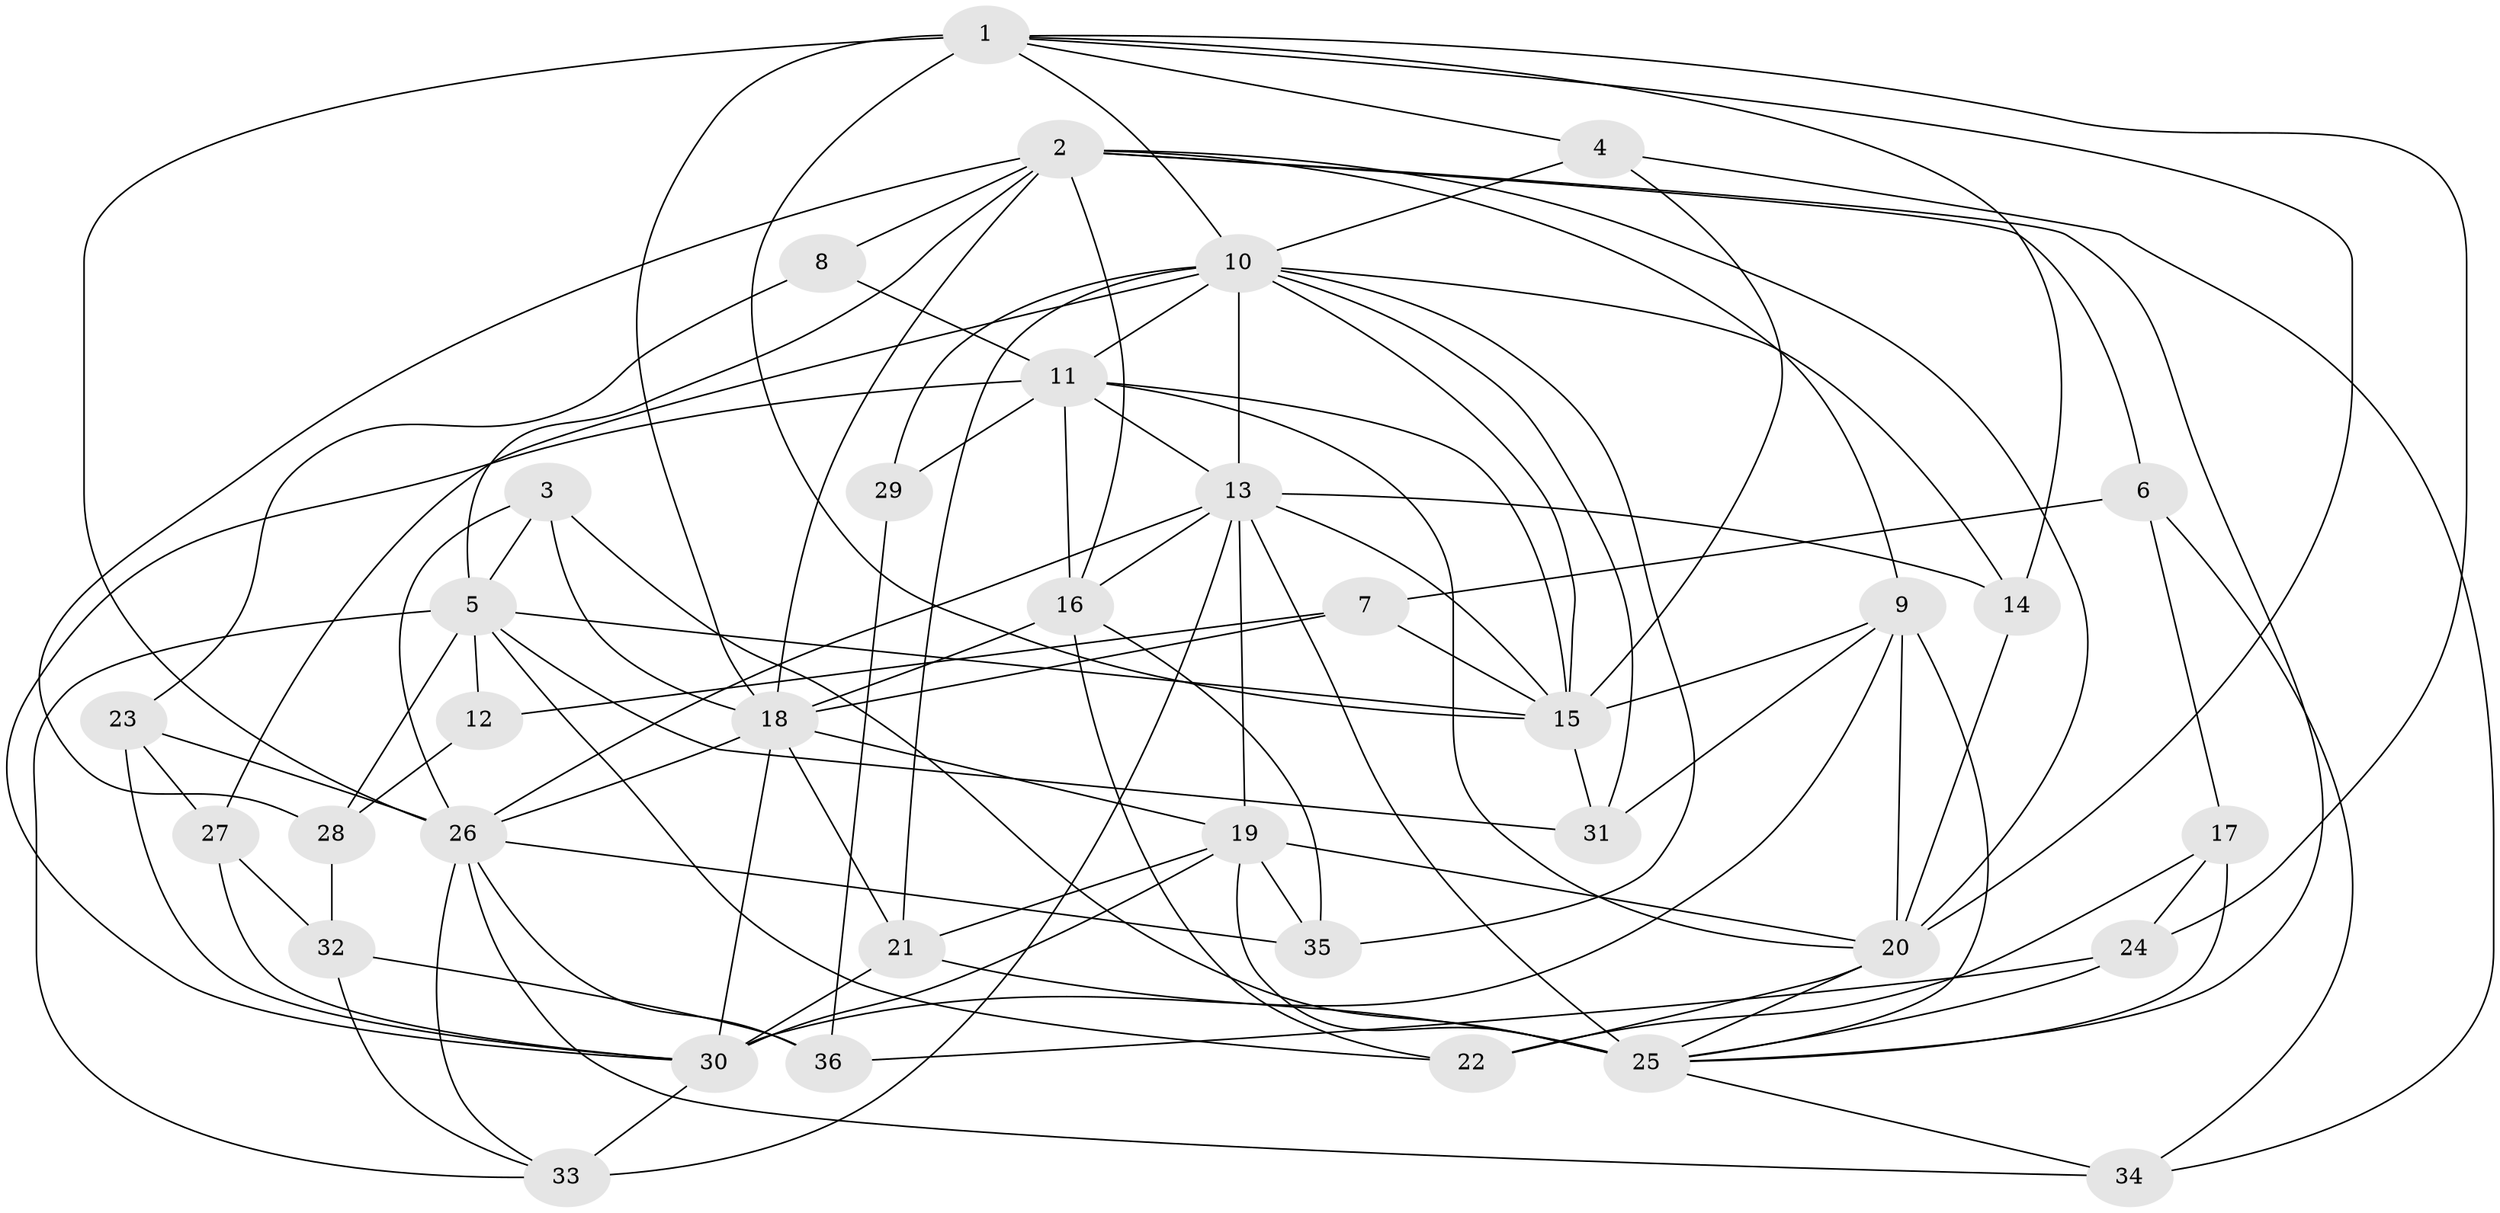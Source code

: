 // original degree distribution, {4: 1.0}
// Generated by graph-tools (version 1.1) at 2025/53/03/04/25 22:53:40]
// undirected, 36 vertices, 104 edges
graph export_dot {
  node [color=gray90,style=filled];
  1;
  2;
  3;
  4;
  5;
  6;
  7;
  8;
  9;
  10;
  11;
  12;
  13;
  14;
  15;
  16;
  17;
  18;
  19;
  20;
  21;
  22;
  23;
  24;
  25;
  26;
  27;
  28;
  29;
  30;
  31;
  32;
  33;
  34;
  35;
  36;
  1 -- 4 [weight=1.0];
  1 -- 10 [weight=1.0];
  1 -- 14 [weight=1.0];
  1 -- 15 [weight=1.0];
  1 -- 18 [weight=3.0];
  1 -- 20 [weight=2.0];
  1 -- 24 [weight=1.0];
  1 -- 26 [weight=2.0];
  2 -- 5 [weight=1.0];
  2 -- 6 [weight=1.0];
  2 -- 8 [weight=2.0];
  2 -- 9 [weight=1.0];
  2 -- 16 [weight=1.0];
  2 -- 18 [weight=1.0];
  2 -- 20 [weight=1.0];
  2 -- 25 [weight=1.0];
  2 -- 28 [weight=1.0];
  3 -- 5 [weight=2.0];
  3 -- 18 [weight=1.0];
  3 -- 25 [weight=2.0];
  3 -- 26 [weight=1.0];
  4 -- 10 [weight=1.0];
  4 -- 15 [weight=1.0];
  4 -- 34 [weight=1.0];
  5 -- 12 [weight=2.0];
  5 -- 15 [weight=1.0];
  5 -- 22 [weight=1.0];
  5 -- 28 [weight=1.0];
  5 -- 31 [weight=1.0];
  5 -- 33 [weight=1.0];
  6 -- 7 [weight=1.0];
  6 -- 17 [weight=1.0];
  6 -- 34 [weight=1.0];
  7 -- 12 [weight=1.0];
  7 -- 15 [weight=1.0];
  7 -- 18 [weight=1.0];
  8 -- 11 [weight=1.0];
  8 -- 23 [weight=1.0];
  9 -- 15 [weight=2.0];
  9 -- 20 [weight=1.0];
  9 -- 25 [weight=1.0];
  9 -- 30 [weight=2.0];
  9 -- 31 [weight=1.0];
  10 -- 11 [weight=1.0];
  10 -- 13 [weight=1.0];
  10 -- 14 [weight=1.0];
  10 -- 15 [weight=1.0];
  10 -- 21 [weight=2.0];
  10 -- 27 [weight=1.0];
  10 -- 29 [weight=1.0];
  10 -- 31 [weight=1.0];
  10 -- 35 [weight=1.0];
  11 -- 13 [weight=1.0];
  11 -- 15 [weight=1.0];
  11 -- 16 [weight=2.0];
  11 -- 20 [weight=2.0];
  11 -- 29 [weight=2.0];
  11 -- 30 [weight=2.0];
  12 -- 28 [weight=1.0];
  13 -- 14 [weight=1.0];
  13 -- 15 [weight=1.0];
  13 -- 16 [weight=2.0];
  13 -- 19 [weight=1.0];
  13 -- 25 [weight=2.0];
  13 -- 26 [weight=1.0];
  13 -- 33 [weight=2.0];
  14 -- 20 [weight=1.0];
  15 -- 31 [weight=1.0];
  16 -- 18 [weight=1.0];
  16 -- 22 [weight=1.0];
  16 -- 35 [weight=1.0];
  17 -- 22 [weight=1.0];
  17 -- 24 [weight=1.0];
  17 -- 25 [weight=1.0];
  18 -- 19 [weight=1.0];
  18 -- 21 [weight=1.0];
  18 -- 26 [weight=1.0];
  18 -- 30 [weight=2.0];
  19 -- 20 [weight=1.0];
  19 -- 21 [weight=1.0];
  19 -- 25 [weight=1.0];
  19 -- 30 [weight=2.0];
  19 -- 35 [weight=1.0];
  20 -- 22 [weight=1.0];
  20 -- 25 [weight=1.0];
  21 -- 25 [weight=1.0];
  21 -- 30 [weight=1.0];
  23 -- 26 [weight=1.0];
  23 -- 27 [weight=1.0];
  23 -- 30 [weight=1.0];
  24 -- 25 [weight=1.0];
  24 -- 36 [weight=1.0];
  25 -- 34 [weight=1.0];
  26 -- 33 [weight=1.0];
  26 -- 34 [weight=1.0];
  26 -- 35 [weight=1.0];
  26 -- 36 [weight=1.0];
  27 -- 30 [weight=1.0];
  27 -- 32 [weight=1.0];
  28 -- 32 [weight=1.0];
  29 -- 36 [weight=1.0];
  30 -- 33 [weight=1.0];
  32 -- 33 [weight=1.0];
  32 -- 36 [weight=1.0];
}
